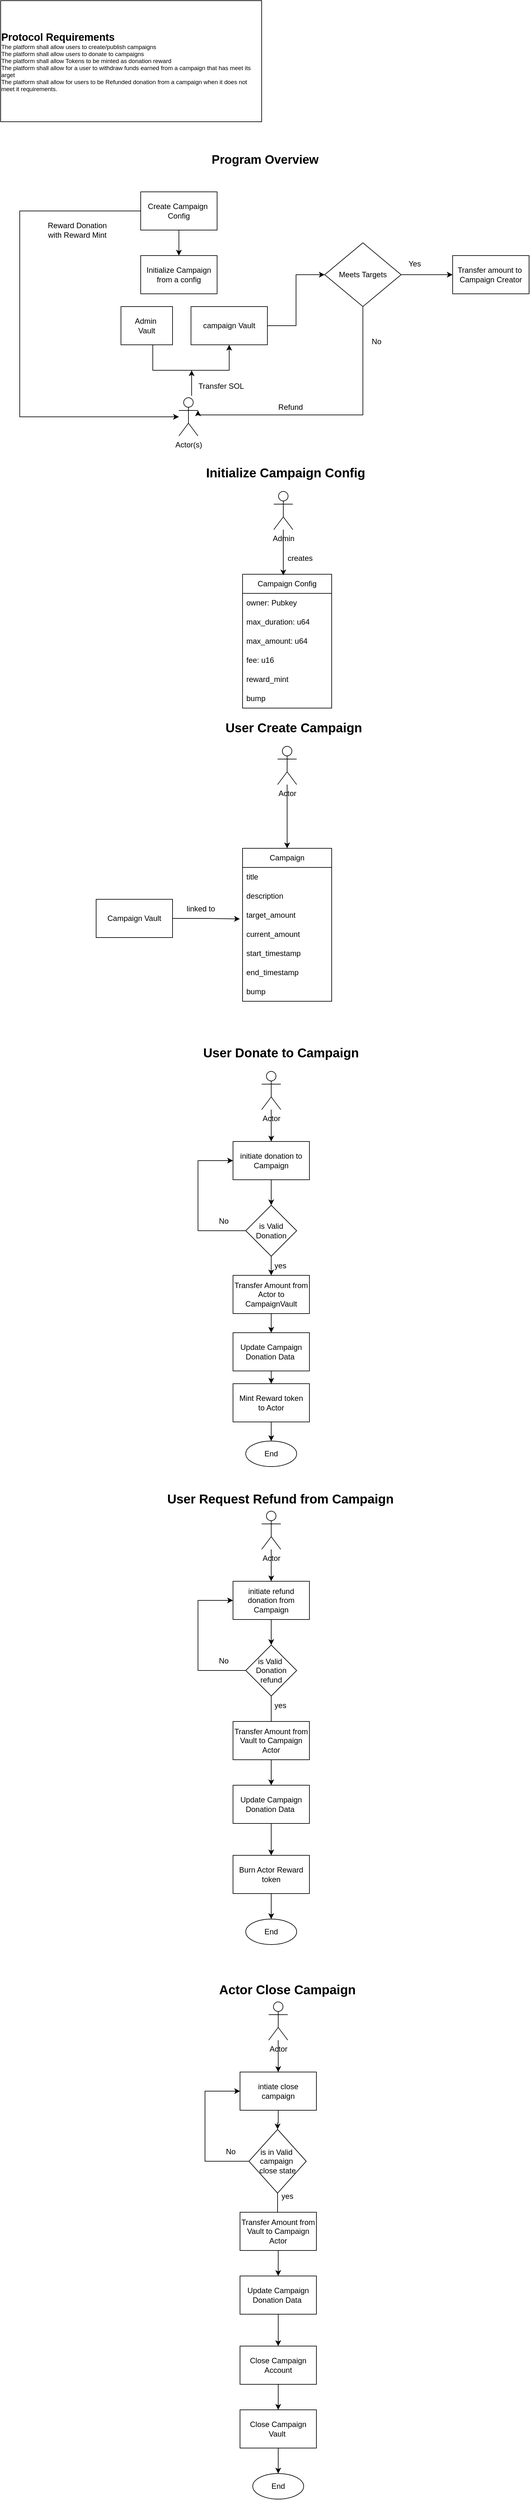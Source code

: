 <mxfile version="26.0.11" pages="2">
  <diagram name="Create-Campaign" id="I4TZYW_Bxn7uYxpztRF7">
    <mxGraphModel dx="707" dy="453" grid="1" gridSize="10" guides="1" tooltips="1" connect="1" arrows="1" fold="1" page="1" pageScale="1" pageWidth="850" pageHeight="1100" math="0" shadow="0">
      <root>
        <mxCell id="0" />
        <mxCell id="1" parent="0" />
        <mxCell id="6O2quFRuJPFbSkHzGAcE-3" value="Program Overview" style="text;html=1;align=center;verticalAlign=middle;resizable=0;points=[];autosize=1;strokeColor=none;fillColor=none;fontSize=19;fontStyle=1" parent="1" vertex="1">
          <mxGeometry x="335" y="250" width="180" height="40" as="geometry" />
        </mxCell>
        <mxCell id="6O2quFRuJPFbSkHzGAcE-24" value="&lt;b&gt;&lt;font style=&quot;font-size: 20px;&quot;&gt;Initialize Campaign Config&amp;nbsp;&lt;/font&gt;&lt;/b&gt;" style="text;html=1;align=center;verticalAlign=middle;resizable=0;points=[];autosize=1;strokeColor=none;fillColor=none;" parent="1" vertex="1">
          <mxGeometry x="320" y="740" width="280" height="40" as="geometry" />
        </mxCell>
        <mxCell id="6O2quFRuJPFbSkHzGAcE-25" value="Admin&lt;div&gt;&lt;br&gt;&lt;/div&gt;" style="shape=umlActor;verticalLabelPosition=bottom;verticalAlign=top;html=1;outlineConnect=0;" parent="1" vertex="1">
          <mxGeometry x="439" y="790" width="30" height="60" as="geometry" />
        </mxCell>
        <mxCell id="6O2quFRuJPFbSkHzGAcE-26" value="Campaign Config" style="swimlane;fontStyle=0;childLayout=stackLayout;horizontal=1;startSize=30;horizontalStack=0;resizeParent=1;resizeParentMax=0;resizeLast=0;collapsible=1;marginBottom=0;whiteSpace=wrap;html=1;" parent="1" vertex="1">
          <mxGeometry x="390" y="920" width="140" height="210" as="geometry" />
        </mxCell>
        <mxCell id="6O2quFRuJPFbSkHzGAcE-27" value="owner: Pubkey" style="text;strokeColor=none;fillColor=none;align=left;verticalAlign=middle;spacingLeft=4;spacingRight=4;overflow=hidden;points=[[0,0.5],[1,0.5]];portConstraint=eastwest;rotatable=0;whiteSpace=wrap;html=1;" parent="6O2quFRuJPFbSkHzGAcE-26" vertex="1">
          <mxGeometry y="30" width="140" height="30" as="geometry" />
        </mxCell>
        <mxCell id="6O2quFRuJPFbSkHzGAcE-34" value="max_duration: u64" style="text;strokeColor=none;fillColor=none;align=left;verticalAlign=middle;spacingLeft=4;spacingRight=4;overflow=hidden;points=[[0,0.5],[1,0.5]];portConstraint=eastwest;rotatable=0;whiteSpace=wrap;html=1;" parent="6O2quFRuJPFbSkHzGAcE-26" vertex="1">
          <mxGeometry y="60" width="140" height="30" as="geometry" />
        </mxCell>
        <mxCell id="6O2quFRuJPFbSkHzGAcE-35" value="max_amount: u64" style="text;strokeColor=none;fillColor=none;align=left;verticalAlign=middle;spacingLeft=4;spacingRight=4;overflow=hidden;points=[[0,0.5],[1,0.5]];portConstraint=eastwest;rotatable=0;whiteSpace=wrap;html=1;" parent="6O2quFRuJPFbSkHzGAcE-26" vertex="1">
          <mxGeometry y="90" width="140" height="30" as="geometry" />
        </mxCell>
        <mxCell id="6O2quFRuJPFbSkHzGAcE-28" value="fee: u16" style="text;strokeColor=none;fillColor=none;align=left;verticalAlign=middle;spacingLeft=4;spacingRight=4;overflow=hidden;points=[[0,0.5],[1,0.5]];portConstraint=eastwest;rotatable=0;whiteSpace=wrap;html=1;" parent="6O2quFRuJPFbSkHzGAcE-26" vertex="1">
          <mxGeometry y="120" width="140" height="30" as="geometry" />
        </mxCell>
        <mxCell id="6O2quFRuJPFbSkHzGAcE-29" value="reward_mint" style="text;strokeColor=none;fillColor=none;align=left;verticalAlign=middle;spacingLeft=4;spacingRight=4;overflow=hidden;points=[[0,0.5],[1,0.5]];portConstraint=eastwest;rotatable=0;whiteSpace=wrap;html=1;" parent="6O2quFRuJPFbSkHzGAcE-26" vertex="1">
          <mxGeometry y="150" width="140" height="30" as="geometry" />
        </mxCell>
        <mxCell id="6O2quFRuJPFbSkHzGAcE-33" value="bump" style="text;strokeColor=none;fillColor=none;align=left;verticalAlign=middle;spacingLeft=4;spacingRight=4;overflow=hidden;points=[[0,0.5],[1,0.5]];portConstraint=eastwest;rotatable=0;whiteSpace=wrap;html=1;" parent="6O2quFRuJPFbSkHzGAcE-26" vertex="1">
          <mxGeometry y="180" width="140" height="30" as="geometry" />
        </mxCell>
        <mxCell id="6O2quFRuJPFbSkHzGAcE-30" style="edgeStyle=orthogonalEdgeStyle;rounded=0;orthogonalLoop=1;jettySize=auto;html=1;entryX=0.457;entryY=0.008;entryDx=0;entryDy=0;entryPerimeter=0;" parent="1" source="6O2quFRuJPFbSkHzGAcE-25" target="6O2quFRuJPFbSkHzGAcE-26" edge="1">
          <mxGeometry relative="1" as="geometry" />
        </mxCell>
        <mxCell id="6O2quFRuJPFbSkHzGAcE-31" value="creates" style="text;html=1;align=center;verticalAlign=middle;resizable=0;points=[];autosize=1;strokeColor=none;fillColor=none;" parent="1" vertex="1">
          <mxGeometry x="450" y="880" width="60" height="30" as="geometry" />
        </mxCell>
        <mxCell id="6O2quFRuJPFbSkHzGAcE-43" value="&lt;b&gt;&lt;font style=&quot;font-size: 20px;&quot;&gt;User Create Campaign&lt;/font&gt;&lt;/b&gt;" style="text;html=1;align=center;verticalAlign=middle;resizable=0;points=[];autosize=1;strokeColor=none;fillColor=none;" parent="1" vertex="1">
          <mxGeometry x="350" y="1140" width="240" height="40" as="geometry" />
        </mxCell>
        <mxCell id="6O2quFRuJPFbSkHzGAcE-59" style="edgeStyle=orthogonalEdgeStyle;rounded=0;orthogonalLoop=1;jettySize=auto;html=1;" parent="1" source="6O2quFRuJPFbSkHzGAcE-44" target="6O2quFRuJPFbSkHzGAcE-50" edge="1">
          <mxGeometry relative="1" as="geometry" />
        </mxCell>
        <mxCell id="6O2quFRuJPFbSkHzGAcE-44" value="Actor" style="shape=umlActor;verticalLabelPosition=bottom;verticalAlign=top;html=1;outlineConnect=0;" parent="1" vertex="1">
          <mxGeometry x="445" y="1190" width="30" height="60" as="geometry" />
        </mxCell>
        <mxCell id="6O2quFRuJPFbSkHzGAcE-50" value="Campaign" style="swimlane;fontStyle=0;childLayout=stackLayout;horizontal=1;startSize=30;horizontalStack=0;resizeParent=1;resizeParentMax=0;resizeLast=0;collapsible=1;marginBottom=0;whiteSpace=wrap;html=1;" parent="1" vertex="1">
          <mxGeometry x="390" y="1350" width="140" height="240" as="geometry" />
        </mxCell>
        <mxCell id="6O2quFRuJPFbSkHzGAcE-51" value="title" style="text;strokeColor=none;fillColor=none;align=left;verticalAlign=middle;spacingLeft=4;spacingRight=4;overflow=hidden;points=[[0,0.5],[1,0.5]];portConstraint=eastwest;rotatable=0;whiteSpace=wrap;html=1;" parent="6O2quFRuJPFbSkHzGAcE-50" vertex="1">
          <mxGeometry y="30" width="140" height="30" as="geometry" />
        </mxCell>
        <mxCell id="6O2quFRuJPFbSkHzGAcE-52" value="description" style="text;strokeColor=none;fillColor=none;align=left;verticalAlign=middle;spacingLeft=4;spacingRight=4;overflow=hidden;points=[[0,0.5],[1,0.5]];portConstraint=eastwest;rotatable=0;whiteSpace=wrap;html=1;" parent="6O2quFRuJPFbSkHzGAcE-50" vertex="1">
          <mxGeometry y="60" width="140" height="30" as="geometry" />
        </mxCell>
        <mxCell id="6O2quFRuJPFbSkHzGAcE-53" value="target_amount" style="text;strokeColor=none;fillColor=none;align=left;verticalAlign=middle;spacingLeft=4;spacingRight=4;overflow=hidden;points=[[0,0.5],[1,0.5]];portConstraint=eastwest;rotatable=0;whiteSpace=wrap;html=1;" parent="6O2quFRuJPFbSkHzGAcE-50" vertex="1">
          <mxGeometry y="90" width="140" height="30" as="geometry" />
        </mxCell>
        <mxCell id="6O2quFRuJPFbSkHzGAcE-56" value="current_amount" style="text;strokeColor=none;fillColor=none;align=left;verticalAlign=middle;spacingLeft=4;spacingRight=4;overflow=hidden;points=[[0,0.5],[1,0.5]];portConstraint=eastwest;rotatable=0;whiteSpace=wrap;html=1;" parent="6O2quFRuJPFbSkHzGAcE-50" vertex="1">
          <mxGeometry y="120" width="140" height="30" as="geometry" />
        </mxCell>
        <mxCell id="6O2quFRuJPFbSkHzGAcE-54" value="start_timestamp" style="text;strokeColor=none;fillColor=none;align=left;verticalAlign=middle;spacingLeft=4;spacingRight=4;overflow=hidden;points=[[0,0.5],[1,0.5]];portConstraint=eastwest;rotatable=0;whiteSpace=wrap;html=1;" parent="6O2quFRuJPFbSkHzGAcE-50" vertex="1">
          <mxGeometry y="150" width="140" height="30" as="geometry" />
        </mxCell>
        <mxCell id="6O2quFRuJPFbSkHzGAcE-55" value="end_timestamp" style="text;strokeColor=none;fillColor=none;align=left;verticalAlign=middle;spacingLeft=4;spacingRight=4;overflow=hidden;points=[[0,0.5],[1,0.5]];portConstraint=eastwest;rotatable=0;whiteSpace=wrap;html=1;" parent="6O2quFRuJPFbSkHzGAcE-50" vertex="1">
          <mxGeometry y="180" width="140" height="30" as="geometry" />
        </mxCell>
        <mxCell id="6O2quFRuJPFbSkHzGAcE-58" value="bump" style="text;strokeColor=none;fillColor=none;align=left;verticalAlign=middle;spacingLeft=4;spacingRight=4;overflow=hidden;points=[[0,0.5],[1,0.5]];portConstraint=eastwest;rotatable=0;whiteSpace=wrap;html=1;" parent="6O2quFRuJPFbSkHzGAcE-50" vertex="1">
          <mxGeometry y="210" width="140" height="30" as="geometry" />
        </mxCell>
        <mxCell id="6O2quFRuJPFbSkHzGAcE-60" value="Campaign Vault" style="rounded=0;whiteSpace=wrap;html=1;" parent="1" vertex="1">
          <mxGeometry x="160" y="1430" width="120" height="60" as="geometry" />
        </mxCell>
        <mxCell id="6O2quFRuJPFbSkHzGAcE-61" style="edgeStyle=orthogonalEdgeStyle;rounded=0;orthogonalLoop=1;jettySize=auto;html=1;entryX=-0.03;entryY=0.694;entryDx=0;entryDy=0;entryPerimeter=0;" parent="1" source="6O2quFRuJPFbSkHzGAcE-60" target="6O2quFRuJPFbSkHzGAcE-53" edge="1">
          <mxGeometry relative="1" as="geometry" />
        </mxCell>
        <mxCell id="6O2quFRuJPFbSkHzGAcE-62" value="linked to" style="text;html=1;align=center;verticalAlign=middle;resizable=0;points=[];autosize=1;strokeColor=none;fillColor=none;" parent="1" vertex="1">
          <mxGeometry x="289" y="1430" width="70" height="30" as="geometry" />
        </mxCell>
        <mxCell id="6O2quFRuJPFbSkHzGAcE-63" value="&lt;b&gt;&lt;font style=&quot;font-size: 20px;&quot;&gt;User Donate to Campaign&lt;/font&gt;&lt;/b&gt;" style="text;html=1;align=center;verticalAlign=middle;resizable=0;points=[];autosize=1;strokeColor=none;fillColor=none;" parent="1" vertex="1">
          <mxGeometry x="315" y="1650" width="270" height="40" as="geometry" />
        </mxCell>
        <mxCell id="6O2quFRuJPFbSkHzGAcE-79" style="edgeStyle=orthogonalEdgeStyle;rounded=0;orthogonalLoop=1;jettySize=auto;html=1;entryX=0.5;entryY=0;entryDx=0;entryDy=0;" parent="1" source="6O2quFRuJPFbSkHzGAcE-64" target="6O2quFRuJPFbSkHzGAcE-65" edge="1">
          <mxGeometry relative="1" as="geometry" />
        </mxCell>
        <mxCell id="6O2quFRuJPFbSkHzGAcE-64" value="Actor" style="shape=umlActor;verticalLabelPosition=bottom;verticalAlign=top;html=1;outlineConnect=0;" parent="1" vertex="1">
          <mxGeometry x="420" y="1700" width="30" height="60" as="geometry" />
        </mxCell>
        <mxCell id="6O2quFRuJPFbSkHzGAcE-67" value="" style="edgeStyle=orthogonalEdgeStyle;rounded=0;orthogonalLoop=1;jettySize=auto;html=1;" parent="1" source="6O2quFRuJPFbSkHzGAcE-65" target="6O2quFRuJPFbSkHzGAcE-66" edge="1">
          <mxGeometry relative="1" as="geometry" />
        </mxCell>
        <mxCell id="6O2quFRuJPFbSkHzGAcE-65" value="initiate donation to Campaign" style="rounded=0;whiteSpace=wrap;html=1;" parent="1" vertex="1">
          <mxGeometry x="375" y="1810" width="120" height="60" as="geometry" />
        </mxCell>
        <mxCell id="6O2quFRuJPFbSkHzGAcE-70" value="" style="edgeStyle=orthogonalEdgeStyle;rounded=0;orthogonalLoop=1;jettySize=auto;html=1;" parent="1" source="6O2quFRuJPFbSkHzGAcE-66" target="6O2quFRuJPFbSkHzGAcE-69" edge="1">
          <mxGeometry relative="1" as="geometry" />
        </mxCell>
        <mxCell id="6O2quFRuJPFbSkHzGAcE-76" style="edgeStyle=orthogonalEdgeStyle;rounded=0;orthogonalLoop=1;jettySize=auto;html=1;exitX=0;exitY=0.5;exitDx=0;exitDy=0;entryX=0;entryY=0.5;entryDx=0;entryDy=0;" parent="1" source="6O2quFRuJPFbSkHzGAcE-66" target="6O2quFRuJPFbSkHzGAcE-65" edge="1">
          <mxGeometry relative="1" as="geometry">
            <Array as="points">
              <mxPoint x="320" y="1950" />
              <mxPoint x="320" y="1840" />
            </Array>
          </mxGeometry>
        </mxCell>
        <mxCell id="6O2quFRuJPFbSkHzGAcE-66" value="is Valid&lt;div&gt;Donation&lt;/div&gt;" style="rhombus;whiteSpace=wrap;html=1;rounded=0;" parent="1" vertex="1">
          <mxGeometry x="395" y="1910" width="80" height="80" as="geometry" />
        </mxCell>
        <mxCell id="6O2quFRuJPFbSkHzGAcE-72" value="" style="edgeStyle=orthogonalEdgeStyle;rounded=0;orthogonalLoop=1;jettySize=auto;html=1;" parent="1" source="6O2quFRuJPFbSkHzGAcE-99" target="6O2quFRuJPFbSkHzGAcE-71" edge="1">
          <mxGeometry relative="1" as="geometry" />
        </mxCell>
        <mxCell id="6O2quFRuJPFbSkHzGAcE-69" value="Transfer Amount from Actor to CampaignVault" style="whiteSpace=wrap;html=1;rounded=0;" parent="1" vertex="1">
          <mxGeometry x="375" y="2020" width="120" height="60" as="geometry" />
        </mxCell>
        <mxCell id="6O2quFRuJPFbSkHzGAcE-74" value="" style="edgeStyle=orthogonalEdgeStyle;rounded=0;orthogonalLoop=1;jettySize=auto;html=1;" parent="1" source="6O2quFRuJPFbSkHzGAcE-71" target="6O2quFRuJPFbSkHzGAcE-73" edge="1">
          <mxGeometry relative="1" as="geometry" />
        </mxCell>
        <mxCell id="6O2quFRuJPFbSkHzGAcE-71" value="Mint Reward token&lt;div&gt;to Actor&lt;/div&gt;" style="whiteSpace=wrap;html=1;rounded=0;" parent="1" vertex="1">
          <mxGeometry x="375" y="2190" width="120" height="60" as="geometry" />
        </mxCell>
        <mxCell id="6O2quFRuJPFbSkHzGAcE-73" value="End" style="ellipse;whiteSpace=wrap;html=1;rounded=0;" parent="1" vertex="1">
          <mxGeometry x="395" y="2280" width="80" height="40" as="geometry" />
        </mxCell>
        <mxCell id="6O2quFRuJPFbSkHzGAcE-77" value="No" style="text;html=1;align=center;verticalAlign=middle;resizable=0;points=[];autosize=1;strokeColor=none;fillColor=none;" parent="1" vertex="1">
          <mxGeometry x="340" y="1920" width="40" height="30" as="geometry" />
        </mxCell>
        <mxCell id="6O2quFRuJPFbSkHzGAcE-78" value="yes" style="text;html=1;align=center;verticalAlign=middle;resizable=0;points=[];autosize=1;strokeColor=none;fillColor=none;" parent="1" vertex="1">
          <mxGeometry x="429" y="1990" width="40" height="30" as="geometry" />
        </mxCell>
        <mxCell id="6O2quFRuJPFbSkHzGAcE-80" value="&lt;b&gt;&lt;font style=&quot;font-size: 20px;&quot;&gt;User Request Refund from Campaign&lt;/font&gt;&lt;/b&gt;" style="text;html=1;align=center;verticalAlign=middle;resizable=0;points=[];autosize=1;strokeColor=none;fillColor=none;" parent="1" vertex="1">
          <mxGeometry x="259" y="2350" width="380" height="40" as="geometry" />
        </mxCell>
        <mxCell id="6O2quFRuJPFbSkHzGAcE-81" style="edgeStyle=orthogonalEdgeStyle;rounded=0;orthogonalLoop=1;jettySize=auto;html=1;entryX=0.5;entryY=0;entryDx=0;entryDy=0;" parent="1" source="6O2quFRuJPFbSkHzGAcE-82" target="6O2quFRuJPFbSkHzGAcE-84" edge="1">
          <mxGeometry relative="1" as="geometry" />
        </mxCell>
        <mxCell id="6O2quFRuJPFbSkHzGAcE-82" value="Actor" style="shape=umlActor;verticalLabelPosition=bottom;verticalAlign=top;html=1;outlineConnect=0;" parent="1" vertex="1">
          <mxGeometry x="420" y="2390" width="30" height="60" as="geometry" />
        </mxCell>
        <mxCell id="6O2quFRuJPFbSkHzGAcE-83" value="" style="edgeStyle=orthogonalEdgeStyle;rounded=0;orthogonalLoop=1;jettySize=auto;html=1;" parent="1" source="6O2quFRuJPFbSkHzGAcE-84" target="6O2quFRuJPFbSkHzGAcE-87" edge="1">
          <mxGeometry relative="1" as="geometry" />
        </mxCell>
        <mxCell id="6O2quFRuJPFbSkHzGAcE-84" value="initiate refund donation from Campaign" style="rounded=0;whiteSpace=wrap;html=1;" parent="1" vertex="1">
          <mxGeometry x="375" y="2500" width="120" height="60" as="geometry" />
        </mxCell>
        <mxCell id="6O2quFRuJPFbSkHzGAcE-85" value="" style="edgeStyle=orthogonalEdgeStyle;rounded=0;orthogonalLoop=1;jettySize=auto;html=1;" parent="1" source="6O2quFRuJPFbSkHzGAcE-87" target="6O2quFRuJPFbSkHzGAcE-89" edge="1">
          <mxGeometry relative="1" as="geometry" />
        </mxCell>
        <mxCell id="6O2quFRuJPFbSkHzGAcE-86" style="edgeStyle=orthogonalEdgeStyle;rounded=0;orthogonalLoop=1;jettySize=auto;html=1;exitX=0;exitY=0.5;exitDx=0;exitDy=0;entryX=0;entryY=0.5;entryDx=0;entryDy=0;" parent="1" source="6O2quFRuJPFbSkHzGAcE-87" target="6O2quFRuJPFbSkHzGAcE-84" edge="1">
          <mxGeometry relative="1" as="geometry">
            <Array as="points">
              <mxPoint x="320" y="2640" />
              <mxPoint x="320" y="2530" />
            </Array>
          </mxGeometry>
        </mxCell>
        <mxCell id="6O2quFRuJPFbSkHzGAcE-87" value="is Valid&amp;nbsp;&lt;div&gt;Donation&lt;/div&gt;&lt;div&gt;refund&lt;/div&gt;" style="rhombus;whiteSpace=wrap;html=1;rounded=0;" parent="1" vertex="1">
          <mxGeometry x="395" y="2600" width="80" height="80" as="geometry" />
        </mxCell>
        <mxCell id="6O2quFRuJPFbSkHzGAcE-102" value="" style="edgeStyle=orthogonalEdgeStyle;rounded=0;orthogonalLoop=1;jettySize=auto;html=1;" parent="1" source="6O2quFRuJPFbSkHzGAcE-89" target="6O2quFRuJPFbSkHzGAcE-91" edge="1">
          <mxGeometry relative="1" as="geometry" />
        </mxCell>
        <mxCell id="6O2quFRuJPFbSkHzGAcE-89" value="Update Campaign&lt;div&gt;Donation Data&amp;nbsp;&lt;/div&gt;" style="whiteSpace=wrap;html=1;rounded=0;" parent="1" vertex="1">
          <mxGeometry x="375" y="2820" width="120" height="60" as="geometry" />
        </mxCell>
        <mxCell id="6O2quFRuJPFbSkHzGAcE-90" value="" style="edgeStyle=orthogonalEdgeStyle;rounded=0;orthogonalLoop=1;jettySize=auto;html=1;" parent="1" source="6O2quFRuJPFbSkHzGAcE-91" target="6O2quFRuJPFbSkHzGAcE-92" edge="1">
          <mxGeometry relative="1" as="geometry" />
        </mxCell>
        <mxCell id="6O2quFRuJPFbSkHzGAcE-91" value="Burn Actor Reward token" style="whiteSpace=wrap;html=1;rounded=0;" parent="1" vertex="1">
          <mxGeometry x="375" y="2930" width="120" height="60" as="geometry" />
        </mxCell>
        <mxCell id="6O2quFRuJPFbSkHzGAcE-92" value="End" style="ellipse;whiteSpace=wrap;html=1;rounded=0;" parent="1" vertex="1">
          <mxGeometry x="395" y="3030" width="80" height="40" as="geometry" />
        </mxCell>
        <mxCell id="6O2quFRuJPFbSkHzGAcE-93" value="No" style="text;html=1;align=center;verticalAlign=middle;resizable=0;points=[];autosize=1;strokeColor=none;fillColor=none;" parent="1" vertex="1">
          <mxGeometry x="340" y="2610" width="40" height="30" as="geometry" />
        </mxCell>
        <mxCell id="6O2quFRuJPFbSkHzGAcE-94" value="yes" style="text;html=1;align=center;verticalAlign=middle;resizable=0;points=[];autosize=1;strokeColor=none;fillColor=none;" parent="1" vertex="1">
          <mxGeometry x="429" y="2680" width="40" height="30" as="geometry" />
        </mxCell>
        <mxCell id="6O2quFRuJPFbSkHzGAcE-95" value="Transfer Amount from Vault to Campaign Actor" style="whiteSpace=wrap;html=1;rounded=0;" parent="1" vertex="1">
          <mxGeometry x="375" y="2720" width="120" height="60" as="geometry" />
        </mxCell>
        <mxCell id="6O2quFRuJPFbSkHzGAcE-100" value="" style="edgeStyle=orthogonalEdgeStyle;rounded=0;orthogonalLoop=1;jettySize=auto;html=1;" parent="1" source="6O2quFRuJPFbSkHzGAcE-69" target="6O2quFRuJPFbSkHzGAcE-99" edge="1">
          <mxGeometry relative="1" as="geometry">
            <mxPoint x="435" y="2080" as="sourcePoint" />
            <mxPoint x="435" y="2150" as="targetPoint" />
          </mxGeometry>
        </mxCell>
        <mxCell id="6O2quFRuJPFbSkHzGAcE-99" value="Update Campaign&lt;div&gt;Donation Data&amp;nbsp;&lt;/div&gt;" style="whiteSpace=wrap;html=1;rounded=0;" parent="1" vertex="1">
          <mxGeometry x="375" y="2110" width="120" height="60" as="geometry" />
        </mxCell>
        <mxCell id="6O2quFRuJPFbSkHzGAcE-103" value="&lt;b&gt;&lt;font style=&quot;font-size: 20px;&quot;&gt;Actor Close Campaign&lt;/font&gt;&lt;/b&gt;" style="text;html=1;align=center;verticalAlign=middle;resizable=0;points=[];autosize=1;strokeColor=none;fillColor=none;" parent="1" vertex="1">
          <mxGeometry x="340" y="3120" width="240" height="40" as="geometry" />
        </mxCell>
        <mxCell id="6O2quFRuJPFbSkHzGAcE-104" style="edgeStyle=orthogonalEdgeStyle;rounded=0;orthogonalLoop=1;jettySize=auto;html=1;entryX=0.5;entryY=0;entryDx=0;entryDy=0;" parent="1" source="6O2quFRuJPFbSkHzGAcE-105" target="6O2quFRuJPFbSkHzGAcE-107" edge="1">
          <mxGeometry relative="1" as="geometry" />
        </mxCell>
        <mxCell id="6O2quFRuJPFbSkHzGAcE-105" value="Actor" style="shape=umlActor;verticalLabelPosition=bottom;verticalAlign=top;html=1;outlineConnect=0;" parent="1" vertex="1">
          <mxGeometry x="431" y="3160" width="30" height="60" as="geometry" />
        </mxCell>
        <mxCell id="6O2quFRuJPFbSkHzGAcE-106" value="" style="edgeStyle=orthogonalEdgeStyle;rounded=0;orthogonalLoop=1;jettySize=auto;html=1;" parent="1" source="6O2quFRuJPFbSkHzGAcE-107" target="6O2quFRuJPFbSkHzGAcE-110" edge="1">
          <mxGeometry relative="1" as="geometry" />
        </mxCell>
        <mxCell id="6O2quFRuJPFbSkHzGAcE-107" value="intiate close campaign" style="rounded=0;whiteSpace=wrap;html=1;" parent="1" vertex="1">
          <mxGeometry x="386" y="3270" width="120" height="60" as="geometry" />
        </mxCell>
        <mxCell id="6O2quFRuJPFbSkHzGAcE-108" value="" style="edgeStyle=orthogonalEdgeStyle;rounded=0;orthogonalLoop=1;jettySize=auto;html=1;" parent="1" source="6O2quFRuJPFbSkHzGAcE-110" target="6O2quFRuJPFbSkHzGAcE-112" edge="1">
          <mxGeometry relative="1" as="geometry" />
        </mxCell>
        <mxCell id="6O2quFRuJPFbSkHzGAcE-109" style="edgeStyle=orthogonalEdgeStyle;rounded=0;orthogonalLoop=1;jettySize=auto;html=1;exitX=0;exitY=0.5;exitDx=0;exitDy=0;entryX=0;entryY=0.5;entryDx=0;entryDy=0;" parent="1" source="6O2quFRuJPFbSkHzGAcE-110" target="6O2quFRuJPFbSkHzGAcE-107" edge="1">
          <mxGeometry relative="1" as="geometry">
            <Array as="points">
              <mxPoint x="331" y="3410" />
              <mxPoint x="331" y="3300" />
            </Array>
          </mxGeometry>
        </mxCell>
        <mxCell id="6O2quFRuJPFbSkHzGAcE-110" value="is in Valid&amp;nbsp;&lt;div&gt;campaign&amp;nbsp;&lt;/div&gt;&lt;div&gt;close state&lt;/div&gt;" style="rhombus;whiteSpace=wrap;html=1;rounded=0;" parent="1" vertex="1">
          <mxGeometry x="400" y="3360" width="90" height="100" as="geometry" />
        </mxCell>
        <mxCell id="6O2quFRuJPFbSkHzGAcE-111" value="" style="edgeStyle=orthogonalEdgeStyle;rounded=0;orthogonalLoop=1;jettySize=auto;html=1;" parent="1" source="6O2quFRuJPFbSkHzGAcE-112" target="6O2quFRuJPFbSkHzGAcE-114" edge="1">
          <mxGeometry relative="1" as="geometry" />
        </mxCell>
        <mxCell id="6O2quFRuJPFbSkHzGAcE-112" value="Update Campaign&lt;div&gt;Donation Data&amp;nbsp;&lt;/div&gt;" style="whiteSpace=wrap;html=1;rounded=0;" parent="1" vertex="1">
          <mxGeometry x="386" y="3590" width="120" height="60" as="geometry" />
        </mxCell>
        <mxCell id="6O2quFRuJPFbSkHzGAcE-121" value="" style="edgeStyle=orthogonalEdgeStyle;rounded=0;orthogonalLoop=1;jettySize=auto;html=1;" parent="1" source="6O2quFRuJPFbSkHzGAcE-114" target="6O2quFRuJPFbSkHzGAcE-119" edge="1">
          <mxGeometry relative="1" as="geometry" />
        </mxCell>
        <mxCell id="6O2quFRuJPFbSkHzGAcE-114" value="Close Campaign Account" style="whiteSpace=wrap;html=1;rounded=0;" parent="1" vertex="1">
          <mxGeometry x="386" y="3700" width="120" height="60" as="geometry" />
        </mxCell>
        <mxCell id="6O2quFRuJPFbSkHzGAcE-115" value="End" style="ellipse;whiteSpace=wrap;html=1;rounded=0;" parent="1" vertex="1">
          <mxGeometry x="406" y="3900" width="80" height="40" as="geometry" />
        </mxCell>
        <mxCell id="6O2quFRuJPFbSkHzGAcE-116" value="No" style="text;html=1;align=center;verticalAlign=middle;resizable=0;points=[];autosize=1;strokeColor=none;fillColor=none;" parent="1" vertex="1">
          <mxGeometry x="351" y="3380" width="40" height="30" as="geometry" />
        </mxCell>
        <mxCell id="6O2quFRuJPFbSkHzGAcE-117" value="yes" style="text;html=1;align=center;verticalAlign=middle;resizable=0;points=[];autosize=1;strokeColor=none;fillColor=none;" parent="1" vertex="1">
          <mxGeometry x="440" y="3450" width="40" height="30" as="geometry" />
        </mxCell>
        <mxCell id="6O2quFRuJPFbSkHzGAcE-118" value="Transfer Amount from Vault to Campaign Actor" style="whiteSpace=wrap;html=1;rounded=0;" parent="1" vertex="1">
          <mxGeometry x="386" y="3490" width="120" height="60" as="geometry" />
        </mxCell>
        <mxCell id="6O2quFRuJPFbSkHzGAcE-122" value="" style="edgeStyle=orthogonalEdgeStyle;rounded=0;orthogonalLoop=1;jettySize=auto;html=1;" parent="1" source="6O2quFRuJPFbSkHzGAcE-119" target="6O2quFRuJPFbSkHzGAcE-115" edge="1">
          <mxGeometry relative="1" as="geometry" />
        </mxCell>
        <mxCell id="6O2quFRuJPFbSkHzGAcE-119" value="Close Campaign Vault&amp;nbsp;" style="whiteSpace=wrap;html=1;rounded=0;" parent="1" vertex="1">
          <mxGeometry x="386" y="3800" width="120" height="60" as="geometry" />
        </mxCell>
        <mxCell id="6O2quFRuJPFbSkHzGAcE-125" value="" style="edgeStyle=orthogonalEdgeStyle;rounded=0;orthogonalLoop=1;jettySize=auto;html=1;" parent="1" source="6O2quFRuJPFbSkHzGAcE-123" target="6O2quFRuJPFbSkHzGAcE-124" edge="1">
          <mxGeometry relative="1" as="geometry" />
        </mxCell>
        <mxCell id="AU1I28ebewpU2jutkjFf-13" style="edgeStyle=orthogonalEdgeStyle;rounded=0;orthogonalLoop=1;jettySize=auto;html=1;" edge="1" parent="1" source="6O2quFRuJPFbSkHzGAcE-123" target="6O2quFRuJPFbSkHzGAcE-126">
          <mxGeometry relative="1" as="geometry">
            <Array as="points">
              <mxPoint x="40" y="350" />
              <mxPoint x="40" y="673" />
            </Array>
          </mxGeometry>
        </mxCell>
        <mxCell id="6O2quFRuJPFbSkHzGAcE-123" value="Create Campaign&amp;nbsp;&lt;div&gt;Config&lt;/div&gt;" style="rounded=0;whiteSpace=wrap;html=1;" parent="1" vertex="1">
          <mxGeometry x="230" y="320" width="120" height="60" as="geometry" />
        </mxCell>
        <mxCell id="6O2quFRuJPFbSkHzGAcE-124" value="Initialize Campaign from a config" style="whiteSpace=wrap;html=1;rounded=0;" parent="1" vertex="1">
          <mxGeometry x="230" y="420" width="120" height="60" as="geometry" />
        </mxCell>
        <mxCell id="6O2quFRuJPFbSkHzGAcE-126" value="Actor(s)" style="shape=umlActor;verticalLabelPosition=bottom;verticalAlign=top;html=1;outlineConnect=0;" parent="1" vertex="1">
          <mxGeometry x="290" y="643" width="30" height="60" as="geometry" />
        </mxCell>
        <mxCell id="6O2quFRuJPFbSkHzGAcE-128" value="Transfer SOL" style="text;html=1;align=center;verticalAlign=middle;resizable=0;points=[];autosize=1;strokeColor=none;fillColor=none;" parent="1" vertex="1">
          <mxGeometry x="306" y="610" width="100" height="30" as="geometry" />
        </mxCell>
        <mxCell id="6O2quFRuJPFbSkHzGAcE-132" value="Reward Donation&lt;div&gt;with Reward Mint&lt;/div&gt;" style="text;html=1;align=center;verticalAlign=middle;resizable=0;points=[];autosize=1;strokeColor=none;fillColor=none;" parent="1" vertex="1">
          <mxGeometry x="70" y="360" width="120" height="40" as="geometry" />
        </mxCell>
        <mxCell id="6O2quFRuJPFbSkHzGAcE-139" value="" style="edgeStyle=orthogonalEdgeStyle;rounded=0;orthogonalLoop=1;jettySize=auto;html=1;" parent="1" source="6O2quFRuJPFbSkHzGAcE-133" target="6O2quFRuJPFbSkHzGAcE-138" edge="1">
          <mxGeometry relative="1" as="geometry" />
        </mxCell>
        <mxCell id="AU1I28ebewpU2jutkjFf-22" style="edgeStyle=orthogonalEdgeStyle;rounded=0;orthogonalLoop=1;jettySize=auto;html=1;exitX=0.5;exitY=1;exitDx=0;exitDy=0;entryX=1;entryY=0.333;entryDx=0;entryDy=0;entryPerimeter=0;" edge="1" parent="1" source="6O2quFRuJPFbSkHzGAcE-133" target="6O2quFRuJPFbSkHzGAcE-126">
          <mxGeometry relative="1" as="geometry">
            <mxPoint x="580" y="487" as="sourcePoint" />
            <mxPoint x="306" y="630" as="targetPoint" />
            <Array as="points">
              <mxPoint x="579" y="670" />
              <mxPoint x="320" y="670" />
            </Array>
          </mxGeometry>
        </mxCell>
        <mxCell id="6O2quFRuJPFbSkHzGAcE-133" value="Meets Targets" style="rhombus;whiteSpace=wrap;html=1;rounded=0;" parent="1" vertex="1">
          <mxGeometry x="519" y="400" width="120" height="100" as="geometry" />
        </mxCell>
        <mxCell id="6O2quFRuJPFbSkHzGAcE-136" value="No" style="text;html=1;align=center;verticalAlign=middle;resizable=0;points=[];autosize=1;strokeColor=none;fillColor=none;" parent="1" vertex="1">
          <mxGeometry x="580" y="540" width="40" height="30" as="geometry" />
        </mxCell>
        <mxCell id="6O2quFRuJPFbSkHzGAcE-137" value="Refund" style="text;html=1;align=center;verticalAlign=middle;resizable=0;points=[];autosize=1;strokeColor=none;fillColor=none;" parent="1" vertex="1">
          <mxGeometry x="435" y="643" width="60" height="30" as="geometry" />
        </mxCell>
        <mxCell id="6O2quFRuJPFbSkHzGAcE-138" value="Transfer amount to&amp;nbsp;&lt;div&gt;Campaign Creator&lt;/div&gt;" style="whiteSpace=wrap;html=1;rounded=0;" parent="1" vertex="1">
          <mxGeometry x="720" y="420" width="120" height="60" as="geometry" />
        </mxCell>
        <mxCell id="6O2quFRuJPFbSkHzGAcE-141" value="&lt;p style=&quot;margin: 0px; font-variant-numeric: normal; font-variant-east-asian: normal; font-variant-alternates: normal; font-size-adjust: none; font-kerning: auto; font-optical-sizing: auto; font-feature-settings: normal; font-variation-settings: normal; font-variant-position: normal; font-variant-emoji: normal; font-stretch: normal; font-size: 16.2px; line-height: normal; font-family: Arial; text-align: start;&quot; class=&quot;p1&quot;&gt;&lt;b&gt;Protocol Requirements&lt;/b&gt;&lt;/p&gt;&lt;p style=&quot;margin: 0px; font-variant-numeric: normal; font-variant-east-asian: normal; font-variant-alternates: normal; font-size-adjust: none; font-kerning: auto; font-optical-sizing: auto; font-feature-settings: normal; font-variation-settings: normal; font-variant-position: normal; font-variant-emoji: normal; font-stretch: normal; font-size: 9.4px; line-height: normal; font-family: Arial; text-align: start;&quot; class=&quot;p2&quot;&gt;The platform shall allow users to create/publish campaigns&lt;/p&gt;&lt;p style=&quot;margin: 0px; font-variant-numeric: normal; font-variant-east-asian: normal; font-variant-alternates: normal; font-size-adjust: none; font-kerning: auto; font-optical-sizing: auto; font-feature-settings: normal; font-variation-settings: normal; font-variant-position: normal; font-variant-emoji: normal; font-stretch: normal; font-size: 9.4px; line-height: normal; font-family: Arial; text-align: start;&quot; class=&quot;p2&quot;&gt;&lt;span style=&quot;background-color: transparent; color: light-dark(rgb(0, 0, 0), rgb(255, 255, 255));&quot;&gt;The platform shall allow users to donate to campaigns&lt;/span&gt;&lt;/p&gt;&lt;p style=&quot;margin: 0px; font-variant-numeric: normal; font-variant-east-asian: normal; font-variant-alternates: normal; font-size-adjust: none; font-kerning: auto; font-optical-sizing: auto; font-feature-settings: normal; font-variation-settings: normal; font-variant-position: normal; font-variant-emoji: normal; font-stretch: normal; font-size: 9.4px; line-height: normal; font-family: Arial; text-align: start;&quot; class=&quot;p2&quot;&gt;&lt;span style=&quot;background-color: transparent; color: light-dark(rgb(0, 0, 0), rgb(255, 255, 255));&quot;&gt;The platform shall allow Tokens to be minted as donation reward&lt;/span&gt;&lt;/p&gt;&lt;p style=&quot;margin: 0px; font-variant-numeric: normal; font-variant-east-asian: normal; font-variant-alternates: normal; font-size-adjust: none; font-kerning: auto; font-optical-sizing: auto; font-feature-settings: normal; font-variation-settings: normal; font-variant-position: normal; font-variant-emoji: normal; font-stretch: normal; font-size: 9.4px; line-height: normal; font-family: Arial; text-align: start;&quot; class=&quot;p2&quot;&gt;The platform shall allow for a user to withdraw funds earned from a campaign that has meet its arget&lt;/p&gt;&lt;p style=&quot;margin: 0px; font-variant-numeric: normal; font-variant-east-asian: normal; font-variant-alternates: normal; font-size-adjust: none; font-kerning: auto; font-optical-sizing: auto; font-feature-settings: normal; font-variation-settings: normal; font-variant-position: normal; font-variant-emoji: normal; font-stretch: normal; font-size: 9.4px; line-height: normal; font-family: Arial; text-align: start;&quot; class=&quot;p2&quot;&gt;The platform shall allow for users to be Refunded donation from a campaign when it does not meet it requirements.&lt;/p&gt;" style="rounded=0;whiteSpace=wrap;html=1;" parent="1" vertex="1">
          <mxGeometry x="10" y="20" width="410" height="190" as="geometry" />
        </mxCell>
        <mxCell id="AU1I28ebewpU2jutkjFf-5" style="edgeStyle=orthogonalEdgeStyle;rounded=0;orthogonalLoop=1;jettySize=auto;html=1;entryX=0;entryY=0.5;entryDx=0;entryDy=0;" edge="1" parent="1" source="AU1I28ebewpU2jutkjFf-2" target="6O2quFRuJPFbSkHzGAcE-133">
          <mxGeometry relative="1" as="geometry" />
        </mxCell>
        <mxCell id="AU1I28ebewpU2jutkjFf-2" value="campaign Vault" style="whiteSpace=wrap;html=1;rounded=0;" vertex="1" parent="1">
          <mxGeometry x="309" y="500" width="120" height="60" as="geometry" />
        </mxCell>
        <mxCell id="AU1I28ebewpU2jutkjFf-6" value="Admin&amp;nbsp;&lt;div&gt;Vault&lt;/div&gt;" style="whiteSpace=wrap;html=1;rounded=0;" vertex="1" parent="1">
          <mxGeometry x="199" y="500" width="81" height="60" as="geometry" />
        </mxCell>
        <UserObject label="" id="AU1I28ebewpU2jutkjFf-7">
          <mxCell style="edgeStyle=orthogonalEdgeStyle;rounded=0;orthogonalLoop=1;jettySize=auto;html=1;exitX=0.5;exitY=1;exitDx=0;exitDy=0;entryX=0.5;entryY=1;entryDx=0;entryDy=0;" edge="1" parent="1" target="AU1I28ebewpU2jutkjFf-2">
            <mxGeometry relative="1" as="geometry">
              <mxPoint x="248.98" y="560" as="sourcePoint" />
              <mxPoint x="331.02" y="591.98" as="targetPoint" />
              <Array as="points">
                <mxPoint x="249" y="600" />
              </Array>
            </mxGeometry>
          </mxCell>
        </UserObject>
        <mxCell id="AU1I28ebewpU2jutkjFf-16" value="" style="endArrow=classic;html=1;rounded=0;" edge="1" parent="1">
          <mxGeometry width="50" height="50" relative="1" as="geometry">
            <mxPoint x="310" y="640" as="sourcePoint" />
            <mxPoint x="310" y="600" as="targetPoint" />
            <Array as="points" />
          </mxGeometry>
        </mxCell>
        <mxCell id="AU1I28ebewpU2jutkjFf-23" value="Yes" style="text;html=1;align=center;verticalAlign=middle;resizable=0;points=[];autosize=1;strokeColor=none;fillColor=none;" vertex="1" parent="1">
          <mxGeometry x="640" y="418" width="40" height="30" as="geometry" />
        </mxCell>
      </root>
    </mxGraphModel>
  </diagram>
  <diagram id="Vh_mNMpPbudm44tj0-V1" name="Page-2">
    <mxGraphModel grid="1" page="1" gridSize="10" guides="1" tooltips="1" connect="1" arrows="1" fold="1" pageScale="1" pageWidth="850" pageHeight="1100" math="0" shadow="0">
      <root>
        <mxCell id="0" />
        <mxCell id="1" parent="0" />
      </root>
    </mxGraphModel>
  </diagram>
</mxfile>
